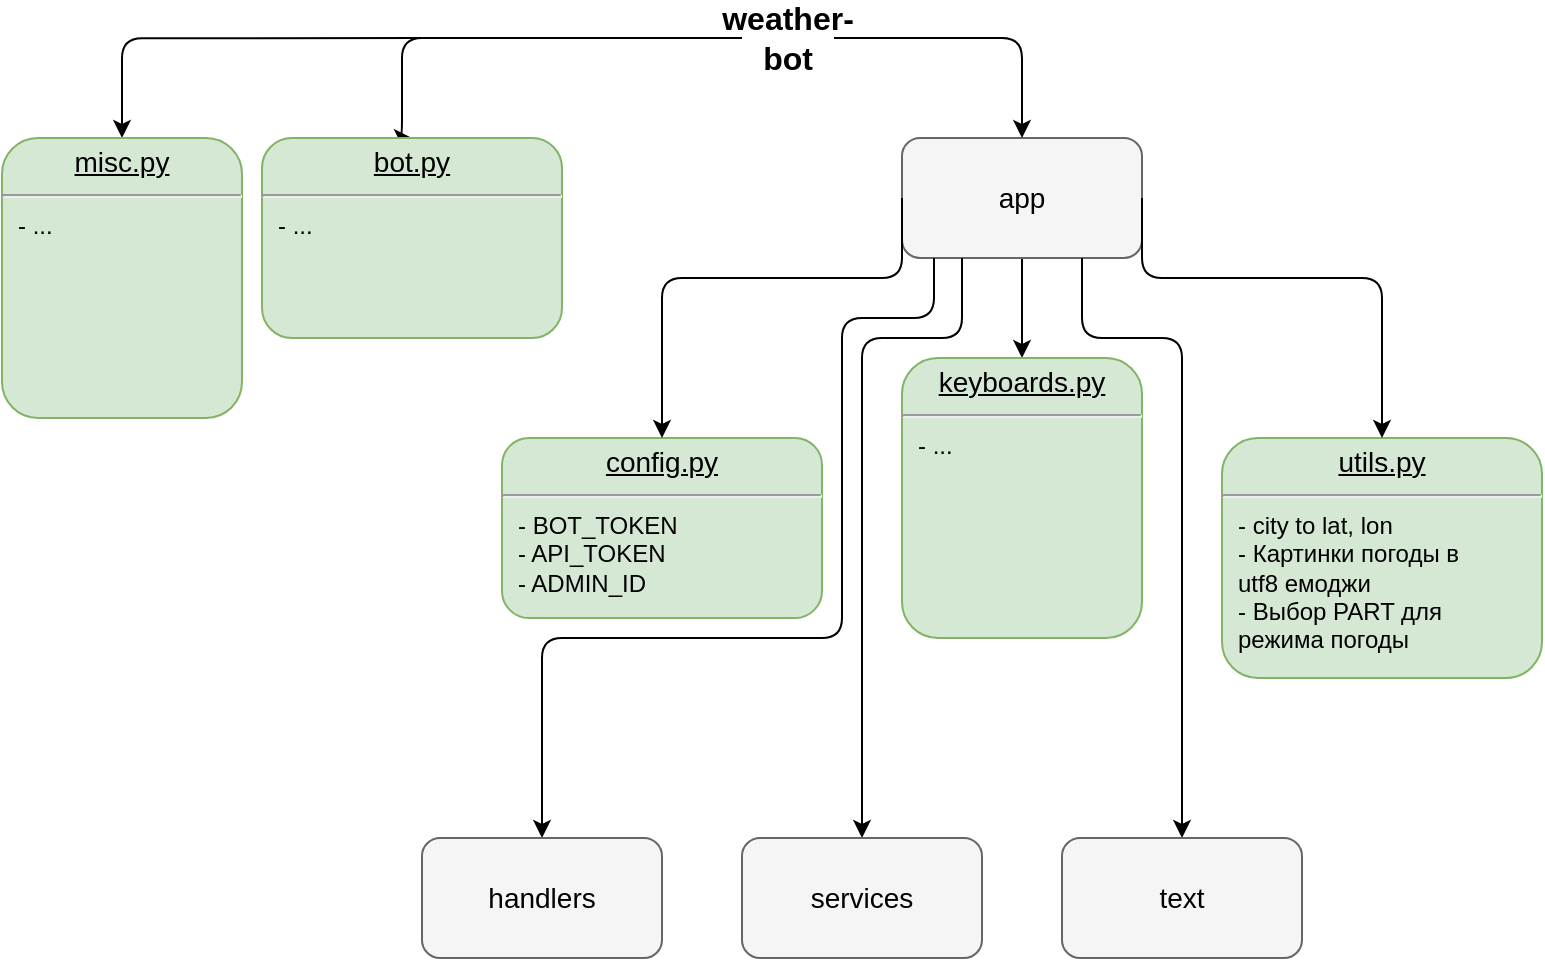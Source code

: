 <mxfile version="14.1.2" type="github">
  <diagram id="pKM5YOKNgXRmCLh0wDqG" name="Page-1">
    <mxGraphModel dx="1021" dy="579" grid="1" gridSize="10" guides="1" tooltips="1" connect="1" arrows="1" fold="1" page="1" pageScale="1" pageWidth="827" pageHeight="1169" math="0" shadow="0">
      <root>
        <mxCell id="0" />
        <mxCell id="1" parent="0" />
        <mxCell id="ssBFtIJNkS0qRHWKtSEX-1" value="weather-bot" style="text;html=1;strokeColor=none;fillColor=none;align=center;verticalAlign=middle;whiteSpace=wrap;rounded=0;fontSize=16;fontStyle=1" parent="1" vertex="1">
          <mxGeometry x="380" y="30" width="46" height="20" as="geometry" />
        </mxCell>
        <mxCell id="ssBFtIJNkS0qRHWKtSEX-11" style="edgeStyle=orthogonalEdgeStyle;rounded=0;orthogonalLoop=1;jettySize=auto;html=1;fontSize=14;" parent="1" source="ssBFtIJNkS0qRHWKtSEX-9" edge="1">
          <mxGeometry relative="1" as="geometry">
            <mxPoint x="520" y="200" as="targetPoint" />
          </mxGeometry>
        </mxCell>
        <mxCell id="ssBFtIJNkS0qRHWKtSEX-9" value="" style="rounded=1;whiteSpace=wrap;html=1;fontSize=16;fillColor=#f5f5f5;strokeColor=#666666;fontColor=#333333;" parent="1" vertex="1">
          <mxGeometry x="460" y="90" width="120" height="60" as="geometry" />
        </mxCell>
        <mxCell id="ssBFtIJNkS0qRHWKtSEX-10" value="&lt;div&gt;app&lt;/div&gt;" style="text;html=1;strokeColor=none;fillColor=none;align=center;verticalAlign=middle;whiteSpace=wrap;rounded=0;fontSize=14;" parent="1" vertex="1">
          <mxGeometry x="500" y="110" width="40" height="20" as="geometry" />
        </mxCell>
        <mxCell id="ssBFtIJNkS0qRHWKtSEX-24" value="&lt;p style=&quot;margin: 4px 0px 0px ; text-align: center ; text-decoration: underline ; font-size: 14px&quot;&gt;&lt;font style=&quot;font-size: 14px&quot;&gt;config.py&lt;br&gt;&lt;/font&gt;&lt;/p&gt;&lt;hr style=&quot;font-size: 14px&quot;&gt;&lt;p style=&quot;margin: 0px 0px 0px 8px&quot;&gt;&lt;font style=&quot;font-size: 12px&quot;&gt;- BOT_TOKEN&lt;br&gt;- API_TOKEN&lt;/font&gt;&lt;/p&gt;&lt;p style=&quot;margin: 0px 0px 0px 8px&quot;&gt;&lt;font style=&quot;font-size: 12px&quot;&gt;- ADMIN_ID&lt;br&gt;&lt;/font&gt;&lt;/p&gt;" style="verticalAlign=top;align=left;overflow=fill;fontSize=12;fontFamily=Helvetica;html=1;rounded=1;shadow=0;glass=0;strokeColor=#82b366;fillColor=#d5e8d4;" parent="1" vertex="1">
          <mxGeometry x="260" y="240" width="160" height="90" as="geometry" />
        </mxCell>
        <mxCell id="ssBFtIJNkS0qRHWKtSEX-25" value="" style="edgeStyle=segmentEdgeStyle;endArrow=classic;html=1;fontSize=14;entryX=0.5;entryY=0;entryDx=0;entryDy=0;exitX=0;exitY=0.5;exitDx=0;exitDy=0;" parent="1" source="ssBFtIJNkS0qRHWKtSEX-9" target="ssBFtIJNkS0qRHWKtSEX-24" edge="1">
          <mxGeometry width="50" height="50" relative="1" as="geometry">
            <mxPoint x="430" y="135" as="sourcePoint" />
            <mxPoint x="560" y="260" as="targetPoint" />
            <Array as="points">
              <mxPoint x="460" y="160" />
              <mxPoint x="340" y="160" />
            </Array>
          </mxGeometry>
        </mxCell>
        <mxCell id="ssBFtIJNkS0qRHWKtSEX-26" value="" style="edgeStyle=segmentEdgeStyle;endArrow=classic;html=1;fontSize=14;entryX=0.5;entryY=0;entryDx=0;entryDy=0;" parent="1" source="ssBFtIJNkS0qRHWKtSEX-1" target="ssBFtIJNkS0qRHWKtSEX-9" edge="1">
          <mxGeometry width="50" height="50" relative="1" as="geometry">
            <mxPoint x="490" y="80" as="sourcePoint" />
            <mxPoint x="540" y="30" as="targetPoint" />
          </mxGeometry>
        </mxCell>
        <mxCell id="ssBFtIJNkS0qRHWKtSEX-27" value="" style="edgeStyle=segmentEdgeStyle;endArrow=classic;html=1;fontSize=14;entryX=0.5;entryY=0;entryDx=0;entryDy=0;" parent="1" source="ssBFtIJNkS0qRHWKtSEX-1" target="02I28UT1SpjtK__Q-2QU-3" edge="1">
          <mxGeometry width="50" height="50" relative="1" as="geometry">
            <mxPoint x="250" y="80" as="sourcePoint" />
            <mxPoint x="280" y="90" as="targetPoint" />
            <Array as="points">
              <mxPoint x="210" y="40" />
            </Array>
          </mxGeometry>
        </mxCell>
        <mxCell id="02I28UT1SpjtK__Q-2QU-3" value="&lt;p style=&quot;margin: 4px 0px 0px ; text-align: center ; text-decoration: underline ; font-size: 14px&quot;&gt;&lt;font style=&quot;font-size: 14px&quot;&gt;bot.py&lt;br&gt;&lt;/font&gt;&lt;/p&gt;&lt;hr style=&quot;font-size: 14px&quot;&gt;&lt;p style=&quot;margin: 0px 0px 0px 8px&quot;&gt;&lt;font style=&quot;font-size: 12px&quot;&gt;- ...&lt;br&gt;&lt;/font&gt;&lt;/p&gt;" style="verticalAlign=top;align=left;overflow=fill;fontSize=12;fontFamily=Helvetica;html=1;rounded=1;shadow=0;glass=0;strokeColor=#82b366;fillColor=#d5e8d4;" vertex="1" parent="1">
          <mxGeometry x="140" y="90" width="150" height="100" as="geometry" />
        </mxCell>
        <mxCell id="02I28UT1SpjtK__Q-2QU-4" value="&lt;p style=&quot;margin: 4px 0px 0px ; text-align: center ; text-decoration: underline ; font-size: 14px&quot;&gt;&lt;font style=&quot;font-size: 14px&quot;&gt;keyboards.py&lt;br&gt;&lt;/font&gt;&lt;/p&gt;&lt;hr style=&quot;font-size: 14px&quot;&gt;&lt;p style=&quot;margin: 0px 0px 0px 8px&quot;&gt;&lt;font style=&quot;font-size: 12px&quot;&gt;- ...&lt;br&gt;&lt;/font&gt;&lt;/p&gt;" style="verticalAlign=top;align=left;overflow=fill;fontSize=12;fontFamily=Helvetica;html=1;rounded=1;shadow=0;glass=0;strokeColor=#82b366;fillColor=#d5e8d4;" vertex="1" parent="1">
          <mxGeometry x="460" y="200" width="120" height="140" as="geometry" />
        </mxCell>
        <mxCell id="02I28UT1SpjtK__Q-2QU-5" value="&lt;p style=&quot;margin: 4px 0px 0px ; text-align: center ; text-decoration: underline ; font-size: 14px&quot;&gt;&lt;font style=&quot;font-size: 14px&quot;&gt;utils.py&lt;br&gt;&lt;/font&gt;&lt;/p&gt;&lt;hr style=&quot;font-size: 14px&quot;&gt;&lt;p style=&quot;margin: 0px 0px 0px 8px&quot;&gt;&lt;font style=&quot;font-size: 12px&quot;&gt;- city to lat, lon&lt;br&gt;- Картинки погоды в &lt;br&gt;utf8 емоджи&lt;br&gt;- Выбор PART для &lt;br&gt;&lt;/font&gt;&lt;/p&gt;&lt;p style=&quot;margin: 0px 0px 0px 8px&quot;&gt;&lt;font style=&quot;font-size: 12px&quot;&gt;режима погоды&lt;br&gt;&lt;br&gt;&lt;/font&gt;&lt;/p&gt;" style="verticalAlign=top;align=left;overflow=fill;fontSize=12;fontFamily=Helvetica;html=1;rounded=1;shadow=0;glass=0;strokeColor=#82b366;fillColor=#d5e8d4;" vertex="1" parent="1">
          <mxGeometry x="620" y="240" width="160" height="120" as="geometry" />
        </mxCell>
        <mxCell id="02I28UT1SpjtK__Q-2QU-6" value="" style="edgeStyle=segmentEdgeStyle;endArrow=classic;html=1;fontSize=14;exitX=0;exitY=0.5;exitDx=0;exitDy=0;entryX=0.5;entryY=0;entryDx=0;entryDy=0;" edge="1" parent="1" target="02I28UT1SpjtK__Q-2QU-5">
          <mxGeometry width="50" height="50" relative="1" as="geometry">
            <mxPoint x="580" y="120" as="sourcePoint" />
            <mxPoint x="460" y="240" as="targetPoint" />
            <Array as="points">
              <mxPoint x="580" y="160" />
              <mxPoint x="700" y="160" />
            </Array>
          </mxGeometry>
        </mxCell>
        <mxCell id="02I28UT1SpjtK__Q-2QU-7" value="" style="edgeStyle=segmentEdgeStyle;endArrow=classic;html=1;" edge="1" parent="1" source="ssBFtIJNkS0qRHWKtSEX-9">
          <mxGeometry width="50" height="50" relative="1" as="geometry">
            <mxPoint x="440" y="370" as="sourcePoint" />
            <mxPoint x="440" y="440" as="targetPoint" />
            <Array as="points">
              <mxPoint x="490" y="190" />
              <mxPoint x="440" y="190" />
              <mxPoint x="440" y="440" />
            </Array>
          </mxGeometry>
        </mxCell>
        <mxCell id="02I28UT1SpjtK__Q-2QU-8" value="" style="edgeStyle=segmentEdgeStyle;endArrow=classic;html=1;exitX=0.75;exitY=1;exitDx=0;exitDy=0;" edge="1" parent="1" source="ssBFtIJNkS0qRHWKtSEX-9">
          <mxGeometry width="50" height="50" relative="1" as="geometry">
            <mxPoint x="540" y="420" as="sourcePoint" />
            <mxPoint x="600" y="440" as="targetPoint" />
            <Array as="points">
              <mxPoint x="550" y="190" />
              <mxPoint x="600" y="190" />
              <mxPoint x="600" y="440" />
            </Array>
          </mxGeometry>
        </mxCell>
        <mxCell id="02I28UT1SpjtK__Q-2QU-10" value="" style="edgeStyle=segmentEdgeStyle;endArrow=classic;html=1;" edge="1" parent="1">
          <mxGeometry width="50" height="50" relative="1" as="geometry">
            <mxPoint x="476" y="150" as="sourcePoint" />
            <mxPoint x="280" y="440" as="targetPoint" />
            <Array as="points">
              <mxPoint x="476" y="180" />
              <mxPoint x="430" y="180" />
              <mxPoint x="430" y="340" />
              <mxPoint x="280" y="340" />
            </Array>
          </mxGeometry>
        </mxCell>
        <mxCell id="02I28UT1SpjtK__Q-2QU-14" value="" style="rounded=1;whiteSpace=wrap;html=1;fontSize=16;fillColor=#f5f5f5;strokeColor=#666666;fontColor=#333333;" vertex="1" parent="1">
          <mxGeometry x="220" y="440" width="120" height="60" as="geometry" />
        </mxCell>
        <mxCell id="02I28UT1SpjtK__Q-2QU-15" value="handlers" style="text;html=1;strokeColor=none;fillColor=none;align=center;verticalAlign=middle;whiteSpace=wrap;rounded=0;fontSize=14;" vertex="1" parent="1">
          <mxGeometry x="260" y="460" width="40" height="20" as="geometry" />
        </mxCell>
        <mxCell id="02I28UT1SpjtK__Q-2QU-16" value="" style="rounded=1;whiteSpace=wrap;html=1;fontSize=16;fillColor=#f5f5f5;strokeColor=#666666;fontColor=#333333;" vertex="1" parent="1">
          <mxGeometry x="380" y="440" width="120" height="60" as="geometry" />
        </mxCell>
        <mxCell id="02I28UT1SpjtK__Q-2QU-17" value="services" style="text;html=1;strokeColor=none;fillColor=none;align=center;verticalAlign=middle;whiteSpace=wrap;rounded=0;fontSize=14;" vertex="1" parent="1">
          <mxGeometry x="420" y="460" width="40" height="20" as="geometry" />
        </mxCell>
        <mxCell id="02I28UT1SpjtK__Q-2QU-18" value="" style="rounded=1;whiteSpace=wrap;html=1;fontSize=16;fillColor=#f5f5f5;strokeColor=#666666;fontColor=#333333;" vertex="1" parent="1">
          <mxGeometry x="540" y="440" width="120" height="60" as="geometry" />
        </mxCell>
        <mxCell id="02I28UT1SpjtK__Q-2QU-19" value="text" style="text;html=1;strokeColor=none;fillColor=none;align=center;verticalAlign=middle;whiteSpace=wrap;rounded=0;fontSize=14;" vertex="1" parent="1">
          <mxGeometry x="580" y="460" width="40" height="20" as="geometry" />
        </mxCell>
        <mxCell id="02I28UT1SpjtK__Q-2QU-20" value="" style="edgeStyle=segmentEdgeStyle;endArrow=classic;html=1;fontSize=14;entryX=0.5;entryY=0;entryDx=0;entryDy=0;" edge="1" parent="1" target="02I28UT1SpjtK__Q-2QU-21">
          <mxGeometry width="50" height="50" relative="1" as="geometry">
            <mxPoint x="220" y="40.059" as="sourcePoint" />
            <mxPoint x="50" y="90" as="targetPoint" />
            <Array as="points">
              <mxPoint x="70" y="40" />
            </Array>
          </mxGeometry>
        </mxCell>
        <mxCell id="02I28UT1SpjtK__Q-2QU-21" value="&lt;p style=&quot;margin: 4px 0px 0px ; text-align: center ; text-decoration: underline ; font-size: 14px&quot;&gt;&lt;font style=&quot;font-size: 14px&quot;&gt;misc.py&lt;br&gt;&lt;/font&gt;&lt;/p&gt;&lt;hr style=&quot;font-size: 14px&quot;&gt;&lt;p style=&quot;margin: 0px 0px 0px 8px&quot;&gt;&lt;font style=&quot;font-size: 12px&quot;&gt;- ...&lt;br&gt;&lt;/font&gt;&lt;/p&gt;" style="verticalAlign=top;align=left;overflow=fill;fontSize=12;fontFamily=Helvetica;html=1;rounded=1;shadow=0;glass=0;strokeColor=#82b366;fillColor=#d5e8d4;" vertex="1" parent="1">
          <mxGeometry x="10" y="90" width="120" height="140" as="geometry" />
        </mxCell>
      </root>
    </mxGraphModel>
  </diagram>
</mxfile>
